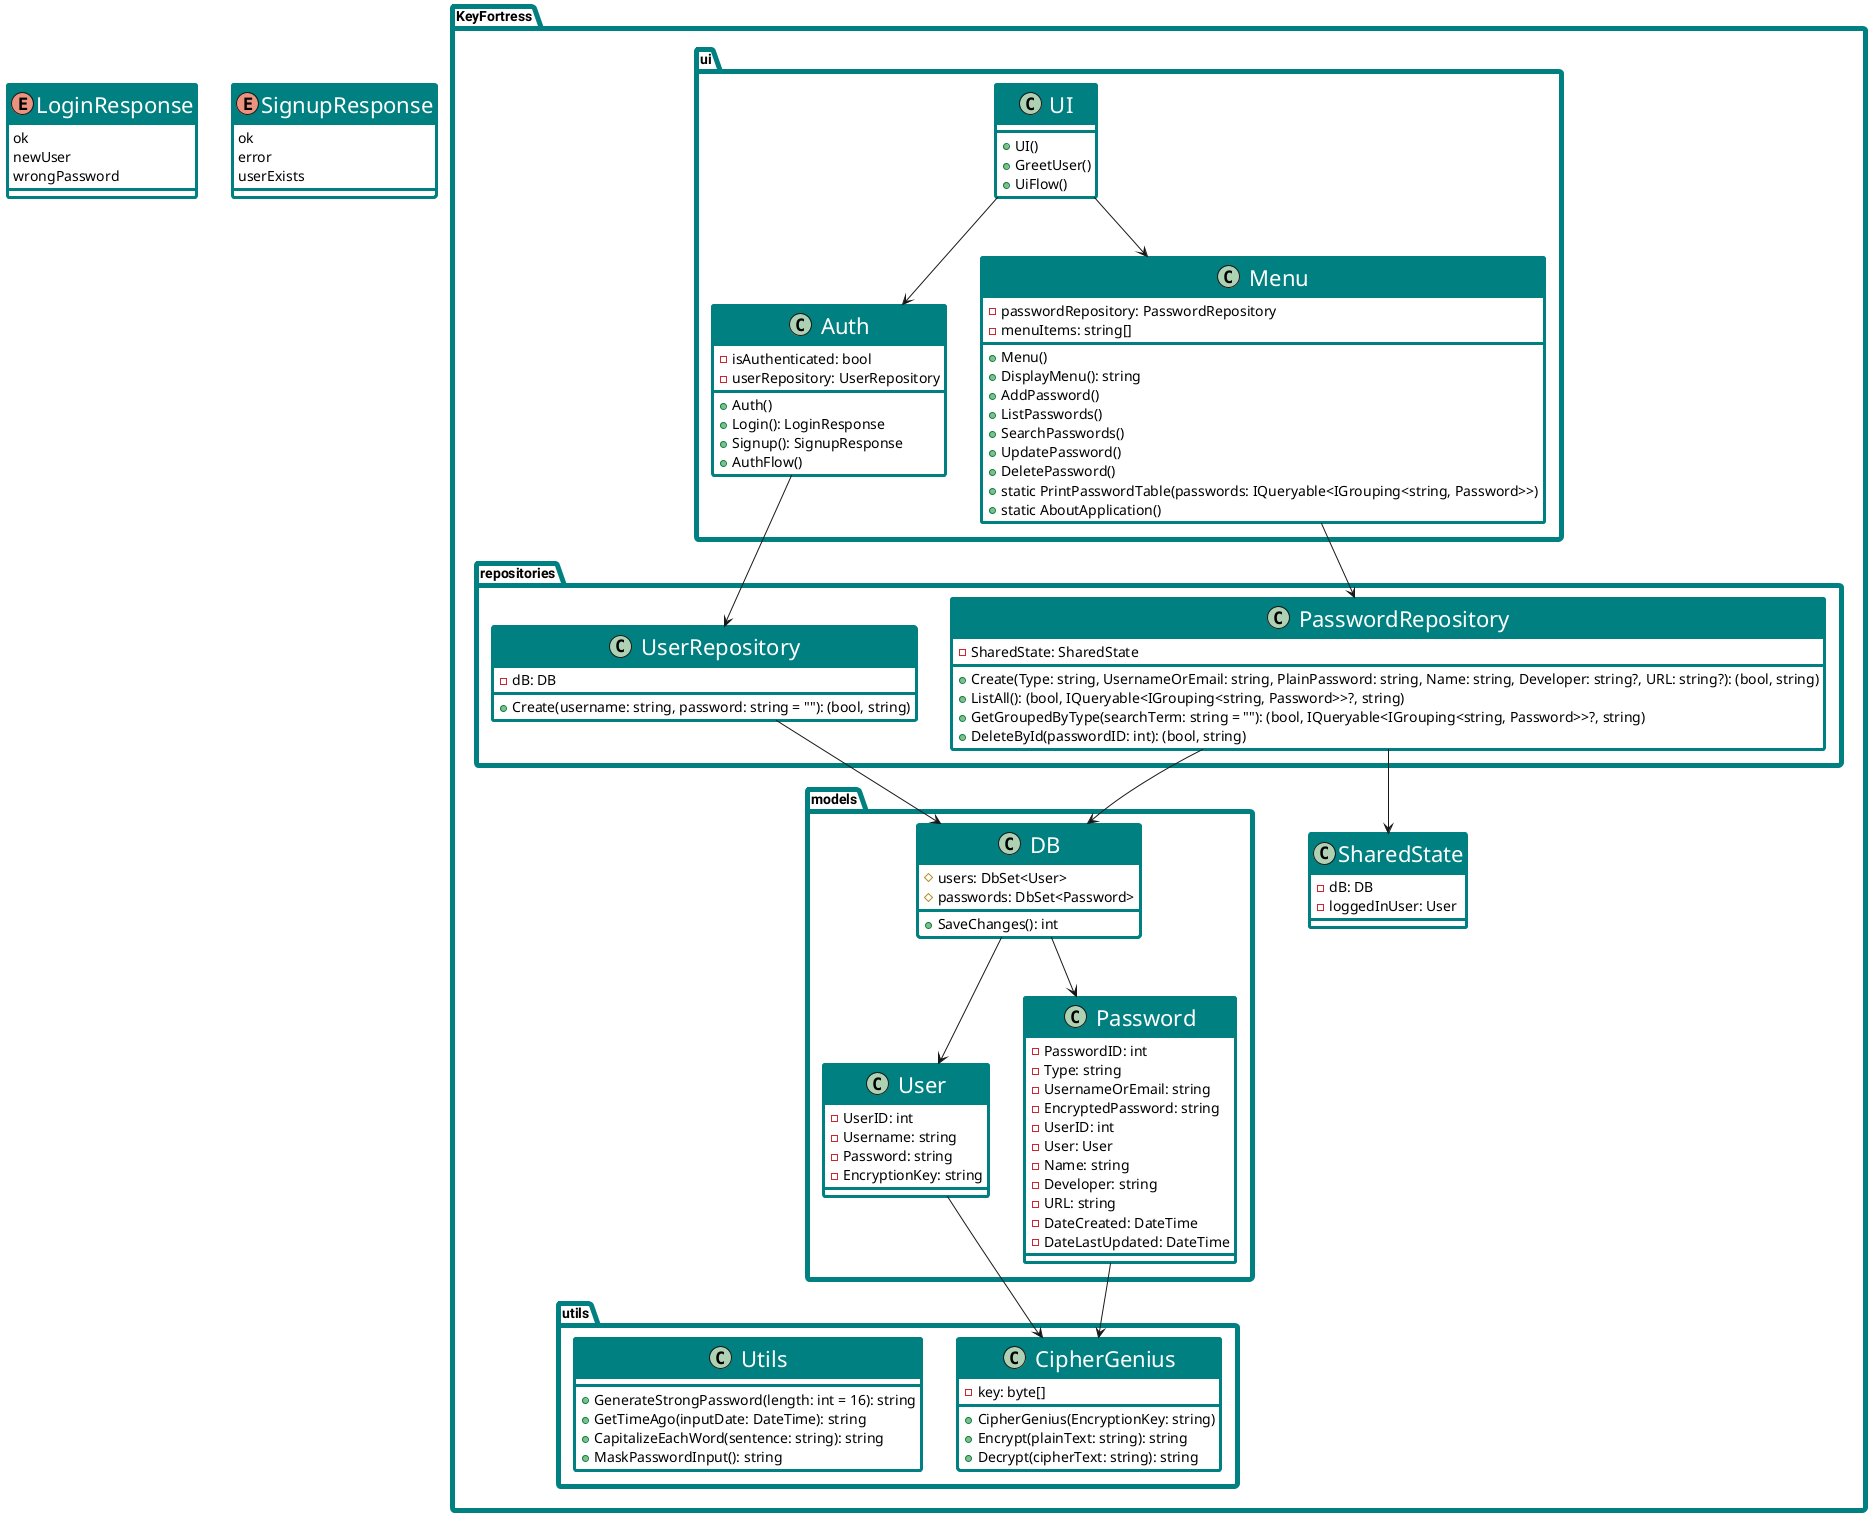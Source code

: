@startuml "KeyFortress"
skinparam PackageStereotypeFontSize 25
skinparam PackageFontName Roboto
skinparam ClassFontSize 22
skinparam ClassBackgroundColor White
skinparam ClassFontColor automatic
skinparam ClassBorderColor Teal
skinparam ClassBorderThickness 3
skinparam ClassHeaderBackgroundColor Teal
skinparam PackageBorderColor Teal
skinparam PackageBorderThickness 5

package KeyFortress.models {
  class User {
    - UserID: int
    - Username: string
    - Password: string
    - EncryptionKey: string
  }

  class Password {
    - PasswordID: int
    - Type: string
    - UsernameOrEmail: string
    - EncryptedPassword: string
    - UserID: int
    - User: User
    - Name: string
    - Developer: string
    - URL: string
    - DateCreated: DateTime
    - DateLastUpdated: DateTime
  }

  class DB {
    # users: DbSet<User>
    # passwords: DbSet<Password>
    + SaveChanges(): int
  }
}

package KeyFortress.utils {
  class CipherGenius {
    - key: byte[]
    + CipherGenius(EncryptionKey: string)
    + Encrypt(plainText: string): string
    + Decrypt(cipherText: string): string
  }

  class Utils {
    + GenerateStrongPassword(length: int = 16): string
    + GetTimeAgo(inputDate: DateTime): string
    + CapitalizeEachWord(sentence: string): string
    + MaskPasswordInput(): string
  }
}

package KeyFortress.repositories {
  class UserRepository {
    - dB: DB
    + Create(username: string, password: string = ""): (bool, string)
  }

  class PasswordRepository {
    - SharedState: SharedState
    + Create(Type: string, UsernameOrEmail: string, PlainPassword: string, Name: string, Developer: string?, URL: string?): (bool, string)
    + ListAll(): (bool, IQueryable<IGrouping<string, Password>>?, string)
    + GetGroupedByType(searchTerm: string = ""): (bool, IQueryable<IGrouping<string, Password>>?, string)
    + DeleteById(passwordID: int): (bool, string)
  }
}

package KeyFortress {
  class SharedState {
    - dB: DB
    - loggedInUser: User
  }
}

package KeyFortress.ui {
  class Auth {
    - isAuthenticated: bool
    - userRepository: UserRepository
    + Auth()
    + Login(): LoginResponse
    + Signup(): SignupResponse
    + AuthFlow()
  }

  class Menu {
    - passwordRepository: PasswordRepository
    - menuItems: string[]
    + Menu()
    + DisplayMenu(): string
    + AddPassword()
    + ListPasswords()
    + SearchPasswords()
    + UpdatePassword()
    + DeletePassword()
    + static PrintPasswordTable(passwords: IQueryable<IGrouping<string, Password>>)
    + static AboutApplication()
  }

  class UI {
    + UI()
    + GreetUser()
    + UiFlow()
  }
}

enum LoginResponse {
  ok
  newUser
  wrongPassword
}

enum SignupResponse {
  ok
  error
  userExists
}

DB --> User
DB --> Password
User --> CipherGenius
Password --> CipherGenius
UserRepository --> DB
PasswordRepository --> DB
PasswordRepository --> SharedState
Auth --> UserRepository
Menu --> PasswordRepository
UI --> Auth
UI --> Menu

@enduml
